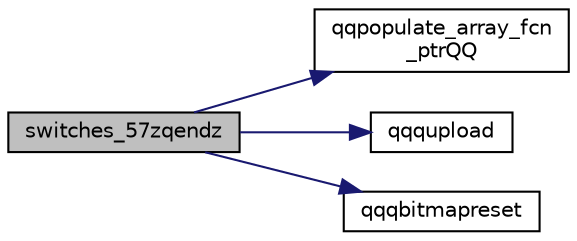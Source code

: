 digraph "switches_57zqendz"
{
  edge [fontname="Helvetica",fontsize="10",labelfontname="Helvetica",labelfontsize="10"];
  node [fontname="Helvetica",fontsize="10",shape=record];
  rankdir="LR";
  Node1722 [label="switches_57zqendz",height=0.2,width=0.4,color="black", fillcolor="grey75", style="filled", fontcolor="black"];
  Node1722 -> Node1723 [color="midnightblue",fontsize="10",style="solid",fontname="Helvetica"];
  Node1723 [label="qqpopulate_array_fcn\l_ptrQQ",height=0.2,width=0.4,color="black", fillcolor="white", style="filled",URL="$inszt__switches_8c.html#a4ad6fa1bb94fc1c3ac2dc30925106081"];
  Node1722 -> Node1724 [color="midnightblue",fontsize="10",style="solid",fontname="Helvetica"];
  Node1724 [label="qqqupload",height=0.2,width=0.4,color="black", fillcolor="white", style="filled",URL="$inszt__switches_8c.html#a109761d7f84a96b5606e507bace276b5"];
  Node1722 -> Node1725 [color="midnightblue",fontsize="10",style="solid",fontname="Helvetica"];
  Node1725 [label="qqqbitmapreset",height=0.2,width=0.4,color="black", fillcolor="white", style="filled",URL="$inszt__switches_8c.html#a5688fceaed93ba591e78ee15ccb0187f"];
}
